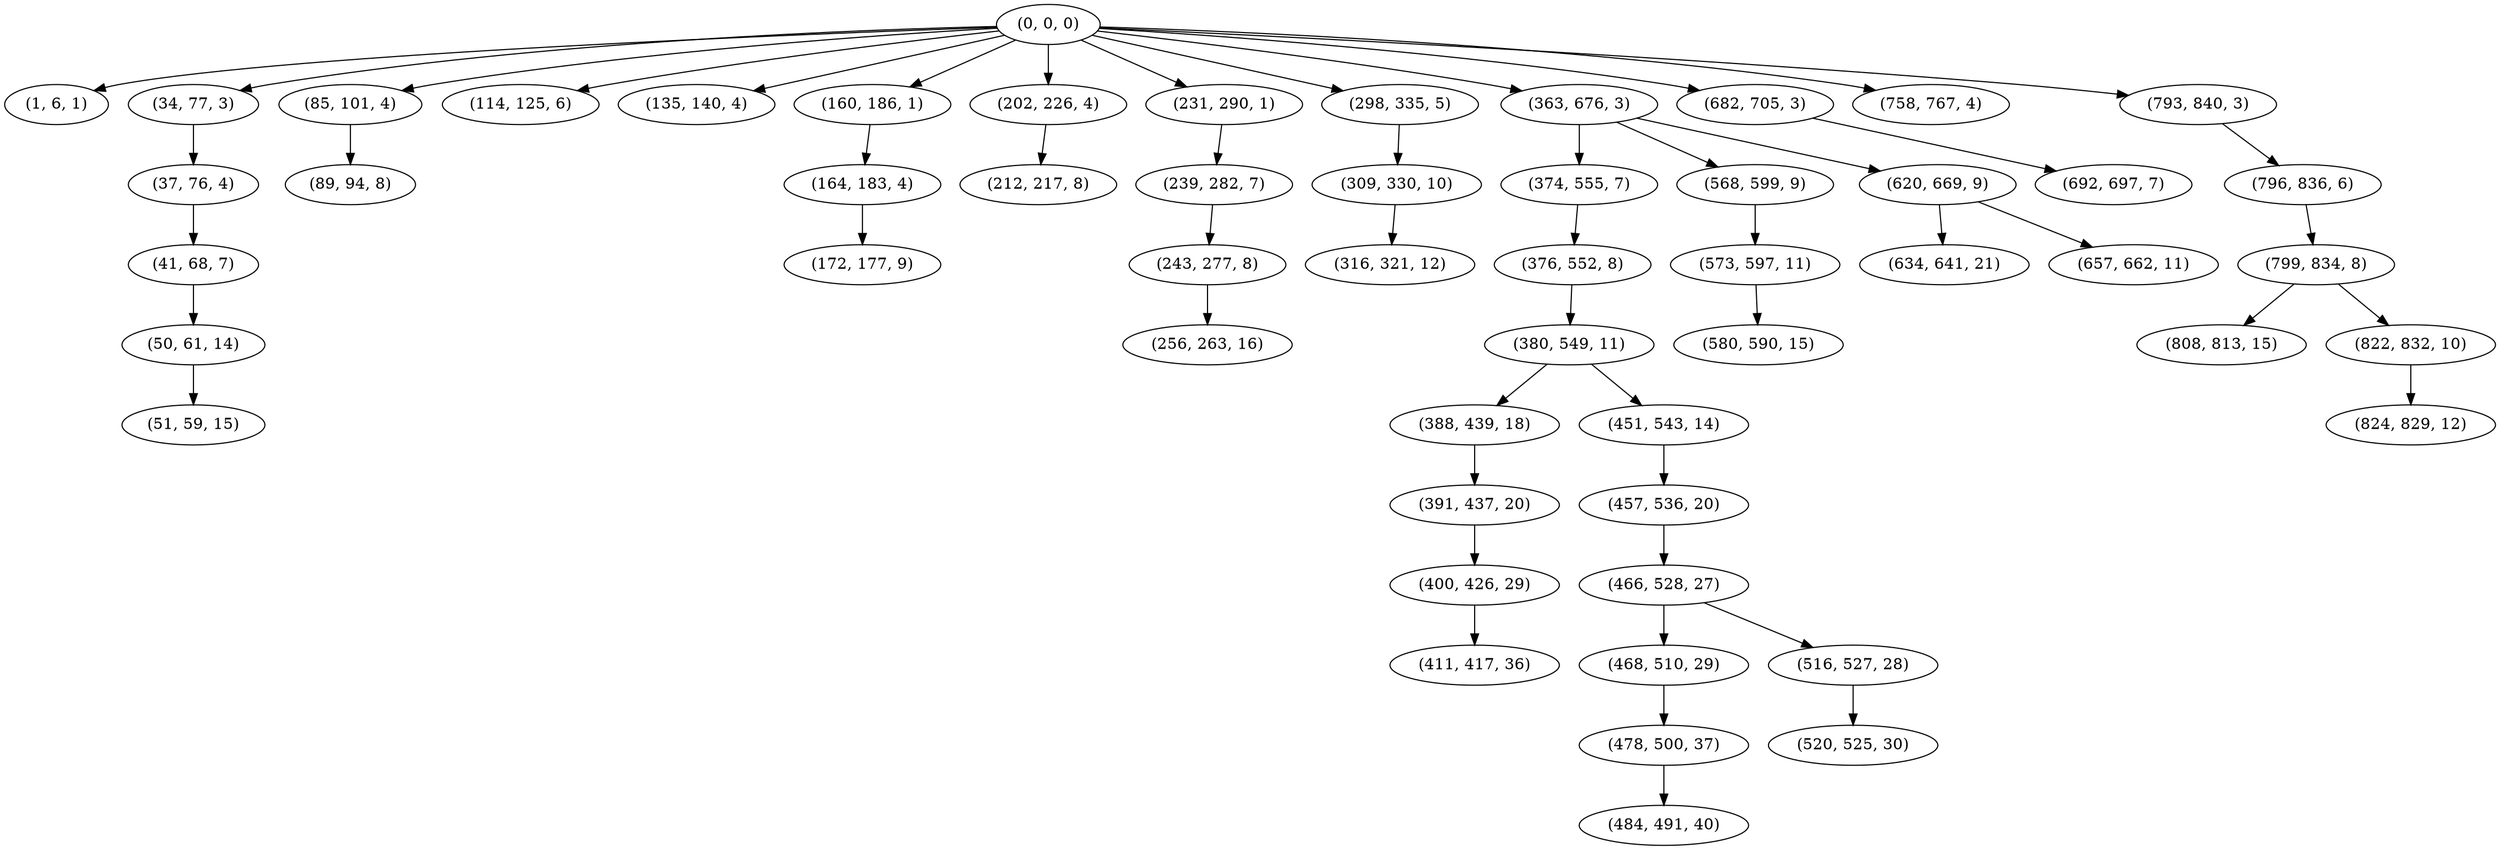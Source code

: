 digraph tree {
    "(0, 0, 0)";
    "(1, 6, 1)";
    "(34, 77, 3)";
    "(37, 76, 4)";
    "(41, 68, 7)";
    "(50, 61, 14)";
    "(51, 59, 15)";
    "(85, 101, 4)";
    "(89, 94, 8)";
    "(114, 125, 6)";
    "(135, 140, 4)";
    "(160, 186, 1)";
    "(164, 183, 4)";
    "(172, 177, 9)";
    "(202, 226, 4)";
    "(212, 217, 8)";
    "(231, 290, 1)";
    "(239, 282, 7)";
    "(243, 277, 8)";
    "(256, 263, 16)";
    "(298, 335, 5)";
    "(309, 330, 10)";
    "(316, 321, 12)";
    "(363, 676, 3)";
    "(374, 555, 7)";
    "(376, 552, 8)";
    "(380, 549, 11)";
    "(388, 439, 18)";
    "(391, 437, 20)";
    "(400, 426, 29)";
    "(411, 417, 36)";
    "(451, 543, 14)";
    "(457, 536, 20)";
    "(466, 528, 27)";
    "(468, 510, 29)";
    "(478, 500, 37)";
    "(484, 491, 40)";
    "(516, 527, 28)";
    "(520, 525, 30)";
    "(568, 599, 9)";
    "(573, 597, 11)";
    "(580, 590, 15)";
    "(620, 669, 9)";
    "(634, 641, 21)";
    "(657, 662, 11)";
    "(682, 705, 3)";
    "(692, 697, 7)";
    "(758, 767, 4)";
    "(793, 840, 3)";
    "(796, 836, 6)";
    "(799, 834, 8)";
    "(808, 813, 15)";
    "(822, 832, 10)";
    "(824, 829, 12)";
    "(0, 0, 0)" -> "(1, 6, 1)";
    "(0, 0, 0)" -> "(34, 77, 3)";
    "(0, 0, 0)" -> "(85, 101, 4)";
    "(0, 0, 0)" -> "(114, 125, 6)";
    "(0, 0, 0)" -> "(135, 140, 4)";
    "(0, 0, 0)" -> "(160, 186, 1)";
    "(0, 0, 0)" -> "(202, 226, 4)";
    "(0, 0, 0)" -> "(231, 290, 1)";
    "(0, 0, 0)" -> "(298, 335, 5)";
    "(0, 0, 0)" -> "(363, 676, 3)";
    "(0, 0, 0)" -> "(682, 705, 3)";
    "(0, 0, 0)" -> "(758, 767, 4)";
    "(0, 0, 0)" -> "(793, 840, 3)";
    "(34, 77, 3)" -> "(37, 76, 4)";
    "(37, 76, 4)" -> "(41, 68, 7)";
    "(41, 68, 7)" -> "(50, 61, 14)";
    "(50, 61, 14)" -> "(51, 59, 15)";
    "(85, 101, 4)" -> "(89, 94, 8)";
    "(160, 186, 1)" -> "(164, 183, 4)";
    "(164, 183, 4)" -> "(172, 177, 9)";
    "(202, 226, 4)" -> "(212, 217, 8)";
    "(231, 290, 1)" -> "(239, 282, 7)";
    "(239, 282, 7)" -> "(243, 277, 8)";
    "(243, 277, 8)" -> "(256, 263, 16)";
    "(298, 335, 5)" -> "(309, 330, 10)";
    "(309, 330, 10)" -> "(316, 321, 12)";
    "(363, 676, 3)" -> "(374, 555, 7)";
    "(363, 676, 3)" -> "(568, 599, 9)";
    "(363, 676, 3)" -> "(620, 669, 9)";
    "(374, 555, 7)" -> "(376, 552, 8)";
    "(376, 552, 8)" -> "(380, 549, 11)";
    "(380, 549, 11)" -> "(388, 439, 18)";
    "(380, 549, 11)" -> "(451, 543, 14)";
    "(388, 439, 18)" -> "(391, 437, 20)";
    "(391, 437, 20)" -> "(400, 426, 29)";
    "(400, 426, 29)" -> "(411, 417, 36)";
    "(451, 543, 14)" -> "(457, 536, 20)";
    "(457, 536, 20)" -> "(466, 528, 27)";
    "(466, 528, 27)" -> "(468, 510, 29)";
    "(466, 528, 27)" -> "(516, 527, 28)";
    "(468, 510, 29)" -> "(478, 500, 37)";
    "(478, 500, 37)" -> "(484, 491, 40)";
    "(516, 527, 28)" -> "(520, 525, 30)";
    "(568, 599, 9)" -> "(573, 597, 11)";
    "(573, 597, 11)" -> "(580, 590, 15)";
    "(620, 669, 9)" -> "(634, 641, 21)";
    "(620, 669, 9)" -> "(657, 662, 11)";
    "(682, 705, 3)" -> "(692, 697, 7)";
    "(793, 840, 3)" -> "(796, 836, 6)";
    "(796, 836, 6)" -> "(799, 834, 8)";
    "(799, 834, 8)" -> "(808, 813, 15)";
    "(799, 834, 8)" -> "(822, 832, 10)";
    "(822, 832, 10)" -> "(824, 829, 12)";
}
